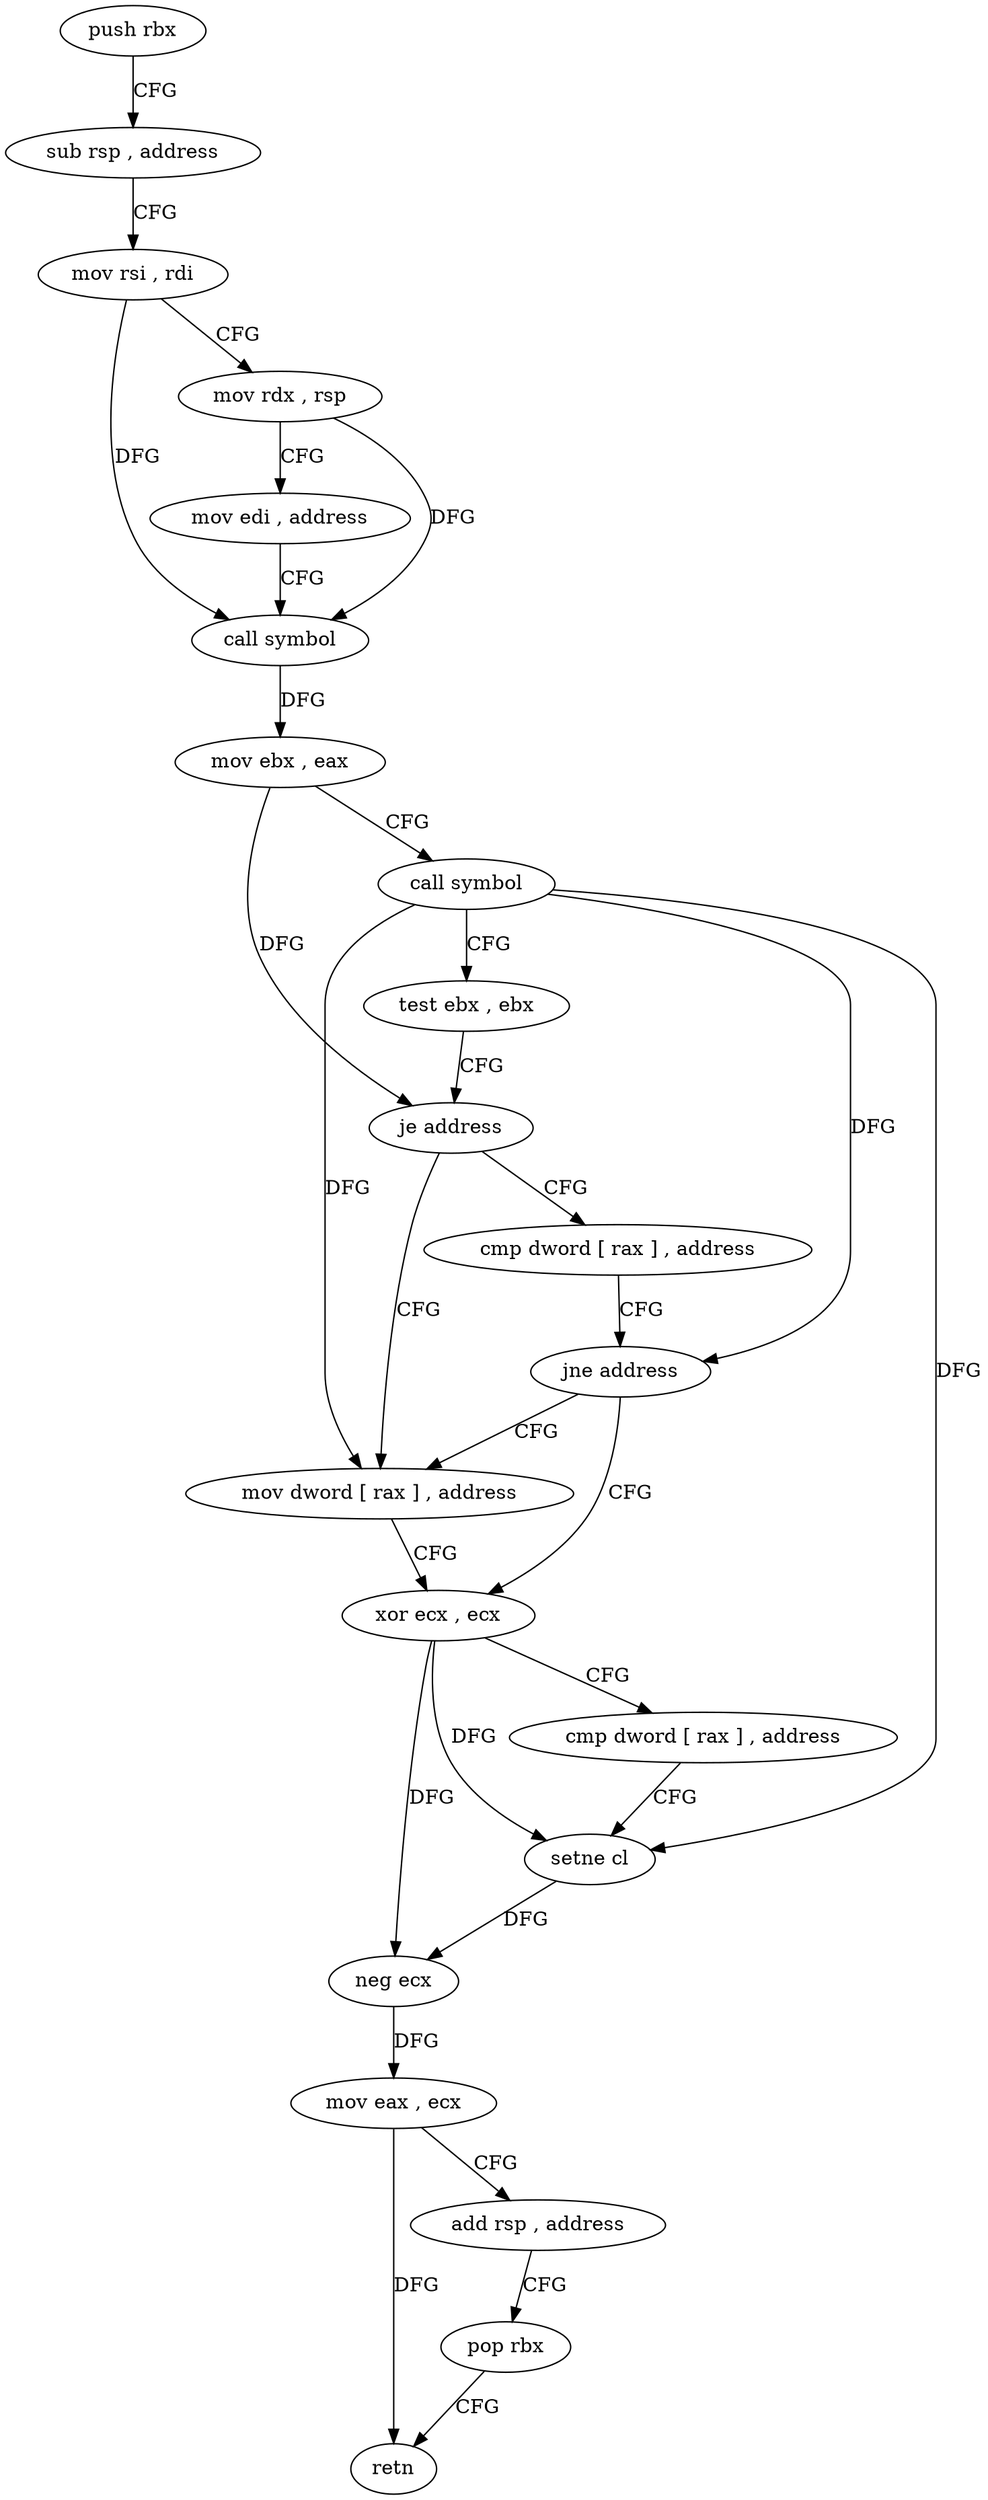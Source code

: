 digraph "func" {
"295040" [label = "push rbx" ]
"295041" [label = "sub rsp , address" ]
"295048" [label = "mov rsi , rdi" ]
"295051" [label = "mov rdx , rsp" ]
"295054" [label = "mov edi , address" ]
"295059" [label = "call symbol" ]
"295064" [label = "mov ebx , eax" ]
"295066" [label = "call symbol" ]
"295071" [label = "test ebx , ebx" ]
"295073" [label = "je address" ]
"295080" [label = "mov dword [ rax ] , address" ]
"295075" [label = "cmp dword [ rax ] , address" ]
"295086" [label = "xor ecx , ecx" ]
"295078" [label = "jne address" ]
"295088" [label = "cmp dword [ rax ] , address" ]
"295091" [label = "setne cl" ]
"295094" [label = "neg ecx" ]
"295096" [label = "mov eax , ecx" ]
"295098" [label = "add rsp , address" ]
"295105" [label = "pop rbx" ]
"295106" [label = "retn" ]
"295040" -> "295041" [ label = "CFG" ]
"295041" -> "295048" [ label = "CFG" ]
"295048" -> "295051" [ label = "CFG" ]
"295048" -> "295059" [ label = "DFG" ]
"295051" -> "295054" [ label = "CFG" ]
"295051" -> "295059" [ label = "DFG" ]
"295054" -> "295059" [ label = "CFG" ]
"295059" -> "295064" [ label = "DFG" ]
"295064" -> "295066" [ label = "CFG" ]
"295064" -> "295073" [ label = "DFG" ]
"295066" -> "295071" [ label = "CFG" ]
"295066" -> "295080" [ label = "DFG" ]
"295066" -> "295078" [ label = "DFG" ]
"295066" -> "295091" [ label = "DFG" ]
"295071" -> "295073" [ label = "CFG" ]
"295073" -> "295080" [ label = "CFG" ]
"295073" -> "295075" [ label = "CFG" ]
"295080" -> "295086" [ label = "CFG" ]
"295075" -> "295078" [ label = "CFG" ]
"295086" -> "295088" [ label = "CFG" ]
"295086" -> "295091" [ label = "DFG" ]
"295086" -> "295094" [ label = "DFG" ]
"295078" -> "295086" [ label = "CFG" ]
"295078" -> "295080" [ label = "CFG" ]
"295088" -> "295091" [ label = "CFG" ]
"295091" -> "295094" [ label = "DFG" ]
"295094" -> "295096" [ label = "DFG" ]
"295096" -> "295098" [ label = "CFG" ]
"295096" -> "295106" [ label = "DFG" ]
"295098" -> "295105" [ label = "CFG" ]
"295105" -> "295106" [ label = "CFG" ]
}
